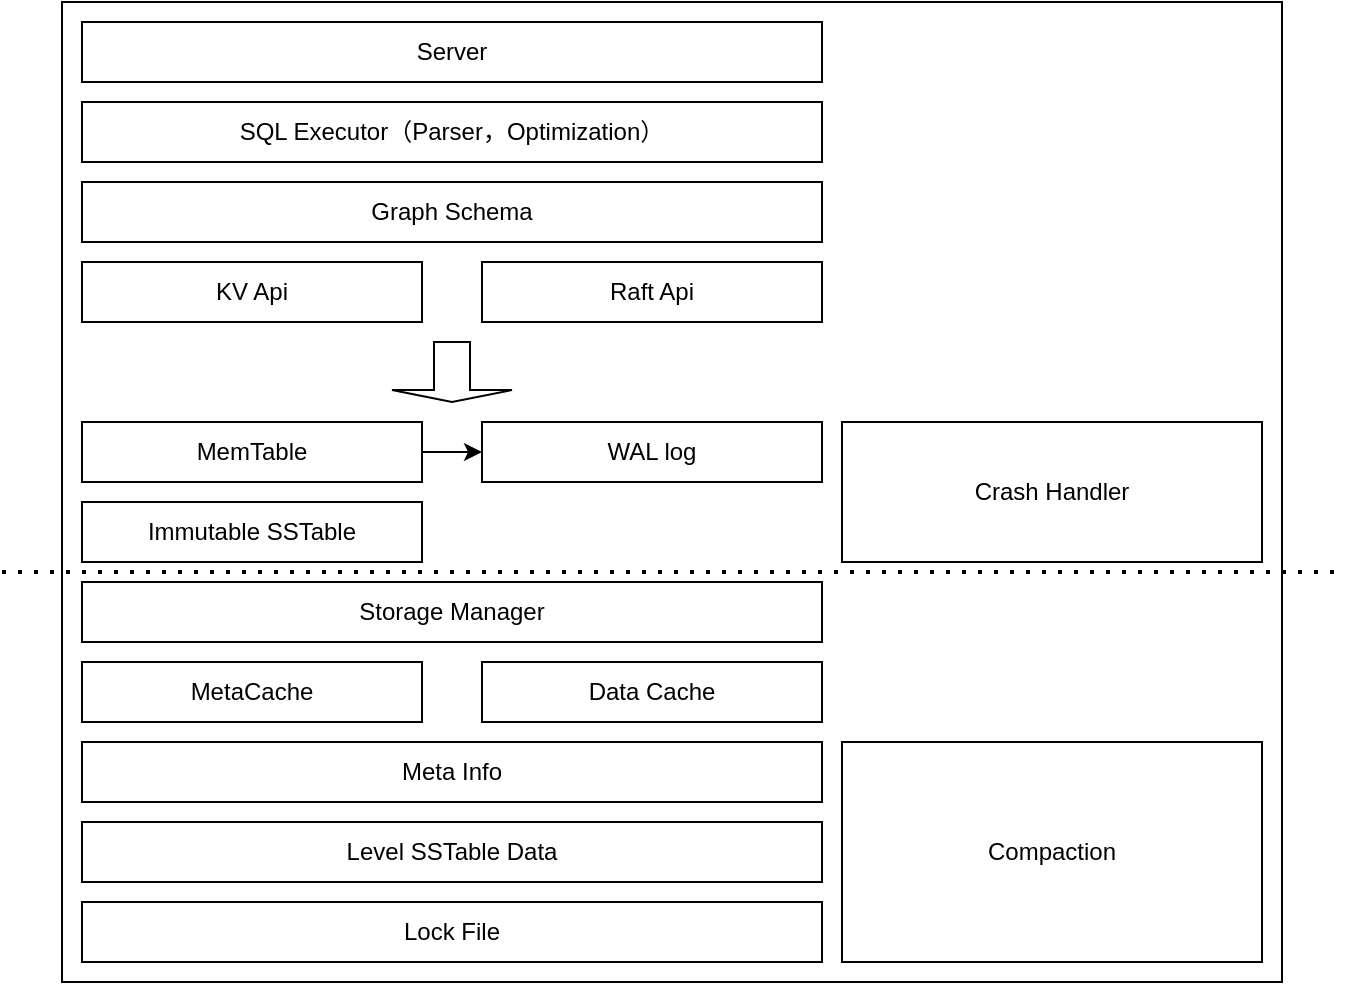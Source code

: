 <mxfile>
    <diagram id="Ny65mwLnFDzuYk7Xo06S" name="第 1 页">
        <mxGraphModel dx="1026" dy="739" grid="1" gridSize="10" guides="1" tooltips="1" connect="1" arrows="1" fold="1" page="1" pageScale="1" pageWidth="827" pageHeight="1169" math="0" shadow="0">
            <root>
                <mxCell id="0"/>
                <mxCell id="1" parent="0"/>
                <mxCell id="6" value="" style="rounded=0;whiteSpace=wrap;html=1;" parent="1" vertex="1">
                    <mxGeometry x="190" y="270" width="610" height="490" as="geometry"/>
                </mxCell>
                <mxCell id="7" value="Server" style="rounded=0;whiteSpace=wrap;html=1;" parent="1" vertex="1">
                    <mxGeometry x="200" y="280" width="370" height="30" as="geometry"/>
                </mxCell>
                <mxCell id="10" value="SQL Executor（Parser，Optimization）" style="rounded=0;whiteSpace=wrap;html=1;" parent="1" vertex="1">
                    <mxGeometry x="200" y="320" width="370" height="30" as="geometry"/>
                </mxCell>
                <mxCell id="11" value="KV Api" style="rounded=0;whiteSpace=wrap;html=1;" parent="1" vertex="1">
                    <mxGeometry x="200" y="400" width="170" height="30" as="geometry"/>
                </mxCell>
                <mxCell id="12" value="Raft Api" style="rounded=0;whiteSpace=wrap;html=1;" parent="1" vertex="1">
                    <mxGeometry x="400" y="400" width="170" height="30" as="geometry"/>
                </mxCell>
                <mxCell id="13" value="Immutable SSTable" style="rounded=0;whiteSpace=wrap;html=1;" parent="1" vertex="1">
                    <mxGeometry x="200" y="520" width="170" height="30" as="geometry"/>
                </mxCell>
                <mxCell id="14" value="WAL log" style="rounded=0;whiteSpace=wrap;html=1;" parent="1" vertex="1">
                    <mxGeometry x="400" y="480" width="170" height="30" as="geometry"/>
                </mxCell>
                <mxCell id="15" value="" style="shape=singleArrow;direction=south;whiteSpace=wrap;html=1;" parent="1" vertex="1">
                    <mxGeometry x="355" y="440" width="60" height="30" as="geometry"/>
                </mxCell>
                <mxCell id="24" style="edgeStyle=none;html=1;exitX=1;exitY=0.5;exitDx=0;exitDy=0;" parent="1" source="16" target="14" edge="1">
                    <mxGeometry relative="1" as="geometry"/>
                </mxCell>
                <mxCell id="16" value="MemTable" style="rounded=0;whiteSpace=wrap;html=1;" parent="1" vertex="1">
                    <mxGeometry x="200" y="480" width="170" height="30" as="geometry"/>
                </mxCell>
                <mxCell id="25" value="Level SSTable Data" style="rounded=0;whiteSpace=wrap;html=1;" parent="1" vertex="1">
                    <mxGeometry x="200" y="680" width="370" height="30" as="geometry"/>
                </mxCell>
                <mxCell id="26" value="Meta Info" style="rounded=0;whiteSpace=wrap;html=1;" parent="1" vertex="1">
                    <mxGeometry x="200" y="640" width="370" height="30" as="geometry"/>
                </mxCell>
                <mxCell id="27" value="Compaction" style="rounded=0;whiteSpace=wrap;html=1;" parent="1" vertex="1">
                    <mxGeometry x="580" y="640" width="210" height="110" as="geometry"/>
                </mxCell>
                <mxCell id="28" value="Lock File" style="rounded=0;whiteSpace=wrap;html=1;" parent="1" vertex="1">
                    <mxGeometry x="200" y="720" width="370" height="30" as="geometry"/>
                </mxCell>
                <mxCell id="29" value="Crash Handler" style="rounded=0;whiteSpace=wrap;html=1;" parent="1" vertex="1">
                    <mxGeometry x="580" y="480" width="210" height="70" as="geometry"/>
                </mxCell>
                <mxCell id="30" value="Storage Manager" style="rounded=0;whiteSpace=wrap;html=1;" parent="1" vertex="1">
                    <mxGeometry x="200" y="560" width="370" height="30" as="geometry"/>
                </mxCell>
                <mxCell id="31" value="Data Cache" style="rounded=0;whiteSpace=wrap;html=1;" parent="1" vertex="1">
                    <mxGeometry x="400" y="600" width="170" height="30" as="geometry"/>
                </mxCell>
                <mxCell id="32" value="MetaCache" style="rounded=0;whiteSpace=wrap;html=1;" parent="1" vertex="1">
                    <mxGeometry x="200" y="600" width="170" height="30" as="geometry"/>
                </mxCell>
                <mxCell id="33" value="" style="endArrow=none;dashed=1;html=1;dashPattern=1 3;strokeWidth=2;" parent="1" edge="1">
                    <mxGeometry width="50" height="50" relative="1" as="geometry">
                        <mxPoint x="160" y="555" as="sourcePoint"/>
                        <mxPoint x="830" y="555" as="targetPoint"/>
                    </mxGeometry>
                </mxCell>
                <mxCell id="34" value="Graph Schema" style="rounded=0;whiteSpace=wrap;html=1;" parent="1" vertex="1">
                    <mxGeometry x="200" y="360" width="370" height="30" as="geometry"/>
                </mxCell>
            </root>
        </mxGraphModel>
    </diagram>
</mxfile>